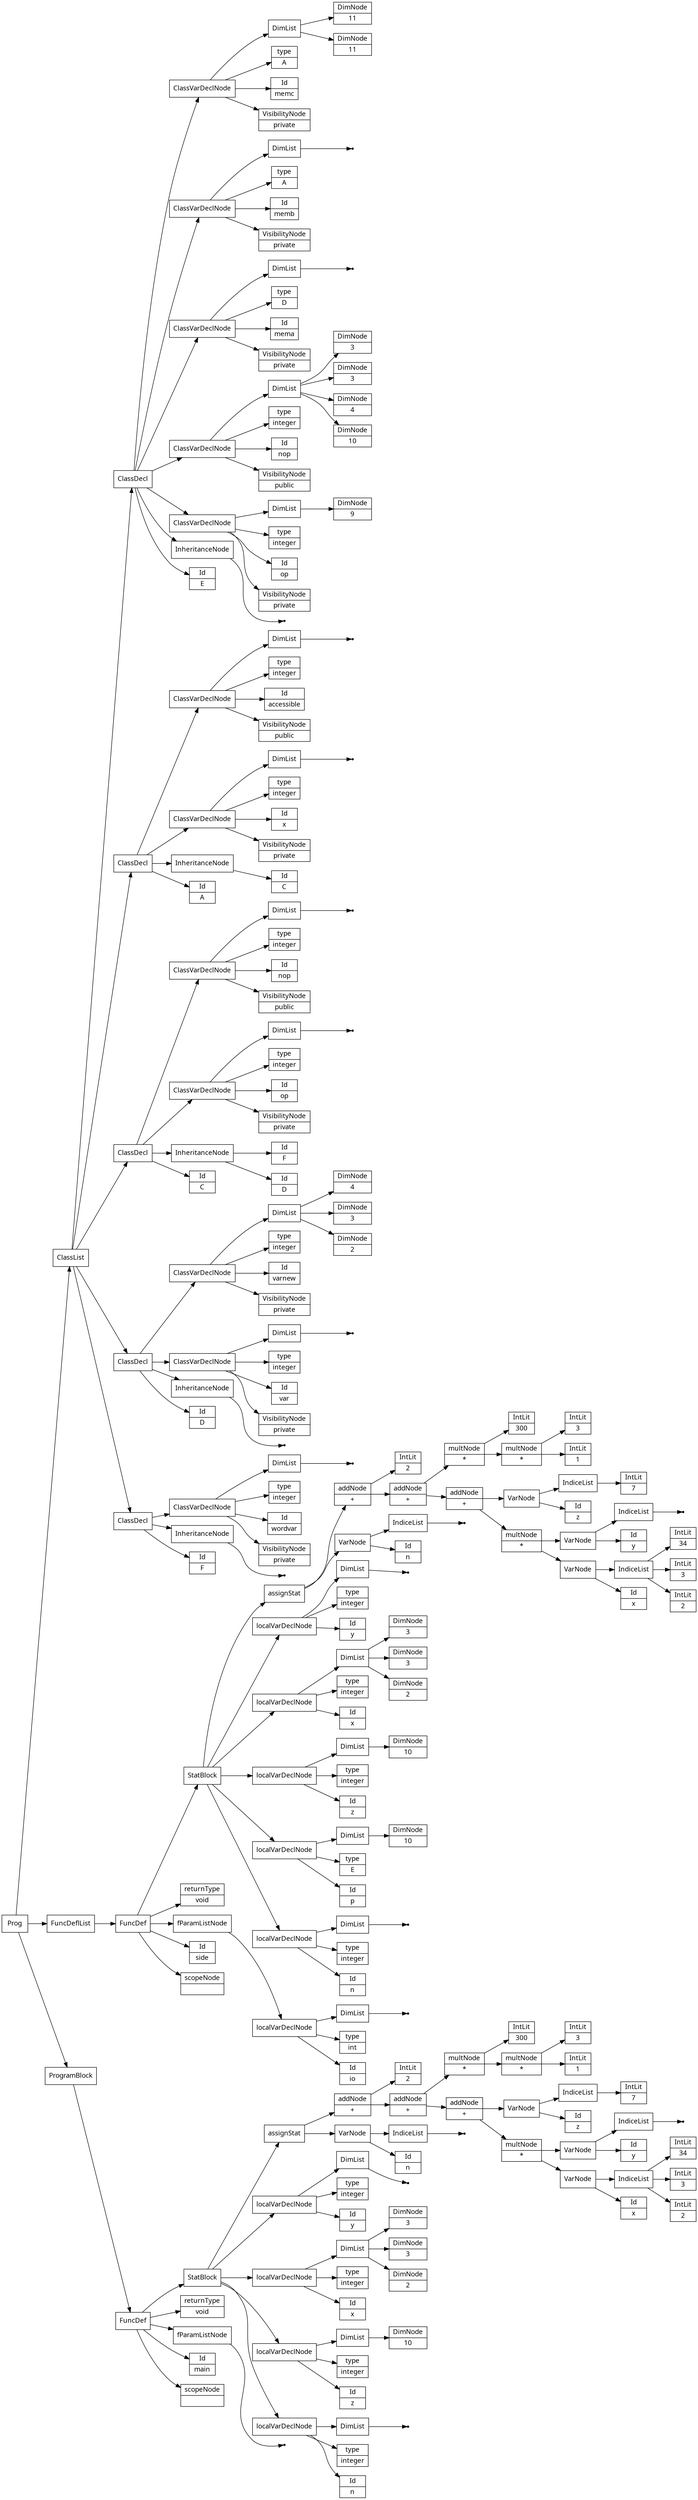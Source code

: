 digraph AST {
node [shape=record];
 node [fontname=Sans];charset="UTF-8" splines=true splines=spline rankdir =LR ordering="out"
1[label="scopeNode| "];
none3[shape="point"];
4[label="fParamListNode"];
4->none3;
5[label="returnType|void"];
7[label="Id|n"];
8[label="type|integer"];
none10[shape="point"];
11[label="DimList"];
11->none10;
12[label="localVarDeclNode"];
12->11;
12->8;
12->7;
13[label="Id|z"];
14[label="type|integer"];
16[label="DimNode|10"];
17[label="DimList"];
17->16;
18[label="localVarDeclNode"];
18->17;
18->14;
18->13;
19[label="Id|x"];
20[label="type|integer"];
22[label="DimNode|2"];
23[label="DimNode|3"];
24[label="DimNode|3"];
25[label="DimList"];
25->24;
25->23;
25->22;
26[label="localVarDeclNode"];
26->25;
26->20;
26->19;
27[label="Id|y"];
28[label="type|integer"];
none30[shape="point"];
31[label="DimList"];
31->none30;
32[label="localVarDeclNode"];
32->31;
32->28;
32->27;
33[label="Id|n"];
none35[shape="point"];
36[label="IndiceList"];
36->none35;
37[label="VarNode"];
37->36;
37->33;
38[label="Id|x"];
40[label="IntLit|2"];
41[label="IntLit|3"];
42[label="IntLit|34"];
43[label="IndiceList"];
43->42;
43->41;
43->40;
44[label="VarNode"];
44->43;
44->38;
45[label="multNode|*"];
46[label="Id|y"];
none48[shape="point"];
49[label="IndiceList"];
49->none48;
50[label="VarNode"];
50->49;
50->46;
45->50;
45->44;
51[label="addNode|+"];
52[label="Id|z"];
54[label="IntLit|7"];
55[label="IndiceList"];
55->54;
56[label="VarNode"];
56->55;
56->52;
51->56;
51->45;
57[label="addNode|+"];
58[label="IntLit|1"];
59[label="multNode|*"];
60[label="IntLit|3"];
59->60;
59->58;
61[label="multNode|*"];
62[label="IntLit|300"];
61->62;
61->59;
57->61;
57->51;
63[label="addNode|+"];
64[label="IntLit|2"];
63->64;
63->57;
65[label="assignStat"];
65->63;
65->37;
66[label="StatBlock"];
66->65;
66->32;
66->26;
66->18;
66->12;
67[label="FuncDef"];
0[label="Id|main"];
67->66;
67->5;
67->4;
67->0;
67->1;
68[label="Id|F"];
none70[shape="point"];
71[label="InheritanceNode"];
71->none70;
72[label="VisibilityNode|private"];
73[label="Id|wordvar"];
74[label="type|integer"];
none76[shape="point"];
77[label="DimList"];
77->none76;
78[label="ClassVarDeclNode"];
78->77;
78->74;
78->73;
78->72;
79[label="ClassDecl"];
79->78;
79->71;
79->68;
80[label="Id|D"];
none82[shape="point"];
83[label="InheritanceNode"];
83->none82;
84[label="VisibilityNode|private"];
85[label="Id|var"];
86[label="type|integer"];
none88[shape="point"];
89[label="DimList"];
89->none88;
90[label="ClassVarDeclNode"];
90->89;
90->86;
90->85;
90->84;
91[label="VisibilityNode|private"];
92[label="Id|varnew"];
93[label="type|integer"];
95[label="DimNode|2"];
96[label="DimNode|3"];
97[label="DimNode|4"];
98[label="DimList"];
98->97;
98->96;
98->95;
99[label="ClassVarDeclNode"];
99->98;
99->93;
99->92;
99->91;
100[label="ClassDecl"];
100->99;
100->90;
100->83;
100->80;
101[label="Id|C"];
103[label="Id|D"];
104[label="Id|F"];
105[label="InheritanceNode"];
105->104;
105->103;
106[label="VisibilityNode|private"];
107[label="Id|op"];
108[label="type|integer"];
none110[shape="point"];
111[label="DimList"];
111->none110;
112[label="ClassVarDeclNode"];
112->111;
112->108;
112->107;
112->106;
113[label="VisibilityNode|public"];
114[label="Id|nop"];
115[label="type|integer"];
none117[shape="point"];
118[label="DimList"];
118->none117;
119[label="ClassVarDeclNode"];
119->118;
119->115;
119->114;
119->113;
120[label="ClassDecl"];
120->119;
120->112;
120->105;
120->101;
121[label="Id|A"];
123[label="Id|C"];
124[label="InheritanceNode"];
124->123;
125[label="VisibilityNode|private"];
126[label="Id|x"];
127[label="type|integer"];
none129[shape="point"];
130[label="DimList"];
130->none129;
131[label="ClassVarDeclNode"];
131->130;
131->127;
131->126;
131->125;
132[label="VisibilityNode|public"];
133[label="Id|accessible"];
134[label="type|integer"];
none136[shape="point"];
137[label="DimList"];
137->none136;
138[label="ClassVarDeclNode"];
138->137;
138->134;
138->133;
138->132;
139[label="ClassDecl"];
139->138;
139->131;
139->124;
139->121;
140[label="Id|E"];
none142[shape="point"];
143[label="InheritanceNode"];
143->none142;
144[label="VisibilityNode|private"];
145[label="Id|op"];
146[label="type|integer"];
148[label="DimNode|9"];
149[label="DimList"];
149->148;
150[label="ClassVarDeclNode"];
150->149;
150->146;
150->145;
150->144;
151[label="VisibilityNode|public"];
152[label="Id|nop"];
153[label="type|integer"];
155[label="DimNode|10"];
156[label="DimNode|4"];
157[label="DimNode|3"];
158[label="DimNode|3"];
159[label="DimList"];
159->158;
159->157;
159->156;
159->155;
160[label="ClassVarDeclNode"];
160->159;
160->153;
160->152;
160->151;
161[label="VisibilityNode|private"];
162[label="Id|mema"];
163[label="type|D"];
none165[shape="point"];
166[label="DimList"];
166->none165;
167[label="ClassVarDeclNode"];
167->166;
167->163;
167->162;
167->161;
168[label="VisibilityNode|private"];
169[label="Id|memb"];
170[label="type|A"];
none172[shape="point"];
173[label="DimList"];
173->none172;
174[label="ClassVarDeclNode"];
174->173;
174->170;
174->169;
174->168;
175[label="VisibilityNode|private"];
176[label="Id|memc"];
177[label="type|A"];
179[label="DimNode|11"];
180[label="DimNode|11"];
181[label="DimList"];
181->180;
181->179;
182[label="ClassVarDeclNode"];
182->181;
182->177;
182->176;
182->175;
183[label="ClassDecl"];
183->182;
183->174;
183->167;
183->160;
183->150;
183->143;
183->140;
185[label="scopeNode| "];
187[label="Id|io"];
188[label="type|int"];
none190[shape="point"];
191[label="DimList"];
191->none190;
192[label="localVarDeclNode"];
192->191;
192->188;
192->187;
193[label="fParamListNode"];
193->192;
194[label="returnType|void"];
196[label="Id|n"];
197[label="type|integer"];
none199[shape="point"];
200[label="DimList"];
200->none199;
201[label="localVarDeclNode"];
201->200;
201->197;
201->196;
202[label="Id|p"];
203[label="type|E"];
205[label="DimNode|10"];
206[label="DimList"];
206->205;
207[label="localVarDeclNode"];
207->206;
207->203;
207->202;
208[label="Id|z"];
209[label="type|integer"];
211[label="DimNode|10"];
212[label="DimList"];
212->211;
213[label="localVarDeclNode"];
213->212;
213->209;
213->208;
214[label="Id|x"];
215[label="type|integer"];
217[label="DimNode|2"];
218[label="DimNode|3"];
219[label="DimNode|3"];
220[label="DimList"];
220->219;
220->218;
220->217;
221[label="localVarDeclNode"];
221->220;
221->215;
221->214;
222[label="Id|y"];
223[label="type|integer"];
none225[shape="point"];
226[label="DimList"];
226->none225;
227[label="localVarDeclNode"];
227->226;
227->223;
227->222;
228[label="Id|n"];
none230[shape="point"];
231[label="IndiceList"];
231->none230;
232[label="VarNode"];
232->231;
232->228;
233[label="Id|x"];
235[label="IntLit|2"];
236[label="IntLit|3"];
237[label="IntLit|34"];
238[label="IndiceList"];
238->237;
238->236;
238->235;
239[label="VarNode"];
239->238;
239->233;
240[label="multNode|*"];
241[label="Id|y"];
none243[shape="point"];
244[label="IndiceList"];
244->none243;
245[label="VarNode"];
245->244;
245->241;
240->245;
240->239;
246[label="addNode|+"];
247[label="Id|z"];
249[label="IntLit|7"];
250[label="IndiceList"];
250->249;
251[label="VarNode"];
251->250;
251->247;
246->251;
246->240;
252[label="addNode|+"];
253[label="IntLit|1"];
254[label="multNode|*"];
255[label="IntLit|3"];
254->255;
254->253;
256[label="multNode|*"];
257[label="IntLit|300"];
256->257;
256->254;
252->256;
252->246;
258[label="addNode|+"];
259[label="IntLit|2"];
258->259;
258->252;
260[label="assignStat"];
260->258;
260->232;
261[label="StatBlock"];
261->260;
261->227;
261->221;
261->213;
261->207;
261->201;
262[label="FuncDef"];
184[label="Id|side"];
262->261;
262->194;
262->193;
262->184;
262->185;
263[label="ClassList"];
264[label="FuncDeflList"];
265[label="Prog"];
266[label="ProgramBlock"];
264->262;
263->183;
263->139;
263->120;
263->100;
263->79;
266->67;
265->263;
265->264;
265->266;
}